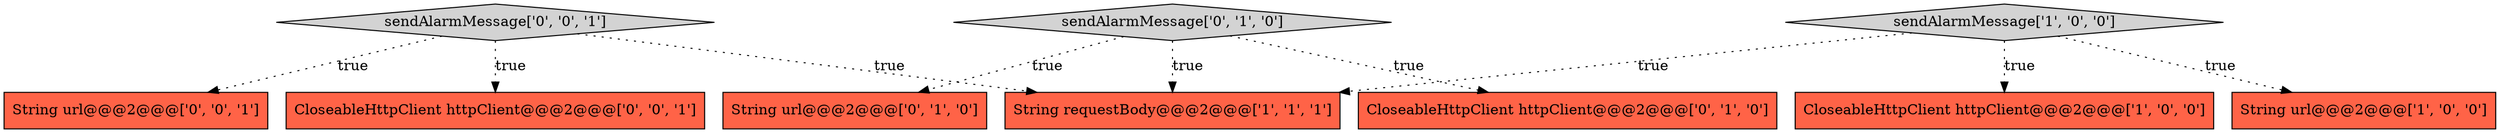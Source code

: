 digraph {
7 [style = filled, label = "String url@@@2@@@['0', '0', '1']", fillcolor = tomato, shape = box image = "AAA0AAABBB3BBB"];
3 [style = filled, label = "String requestBody@@@2@@@['1', '1', '1']", fillcolor = tomato, shape = box image = "AAA0AAABBB1BBB"];
5 [style = filled, label = "sendAlarmMessage['0', '1', '0']", fillcolor = lightgray, shape = diamond image = "AAA0AAABBB2BBB"];
0 [style = filled, label = "sendAlarmMessage['1', '0', '0']", fillcolor = lightgray, shape = diamond image = "AAA0AAABBB1BBB"];
4 [style = filled, label = "CloseableHttpClient httpClient@@@2@@@['0', '1', '0']", fillcolor = tomato, shape = box image = "AAA0AAABBB2BBB"];
9 [style = filled, label = "CloseableHttpClient httpClient@@@2@@@['0', '0', '1']", fillcolor = tomato, shape = box image = "AAA0AAABBB3BBB"];
1 [style = filled, label = "CloseableHttpClient httpClient@@@2@@@['1', '0', '0']", fillcolor = tomato, shape = box image = "AAA0AAABBB1BBB"];
2 [style = filled, label = "String url@@@2@@@['1', '0', '0']", fillcolor = tomato, shape = box image = "AAA0AAABBB1BBB"];
8 [style = filled, label = "sendAlarmMessage['0', '0', '1']", fillcolor = lightgray, shape = diamond image = "AAA0AAABBB3BBB"];
6 [style = filled, label = "String url@@@2@@@['0', '1', '0']", fillcolor = tomato, shape = box image = "AAA0AAABBB2BBB"];
5->6 [style = dotted, label="true"];
8->7 [style = dotted, label="true"];
0->3 [style = dotted, label="true"];
8->9 [style = dotted, label="true"];
0->2 [style = dotted, label="true"];
5->3 [style = dotted, label="true"];
8->3 [style = dotted, label="true"];
5->4 [style = dotted, label="true"];
0->1 [style = dotted, label="true"];
}
